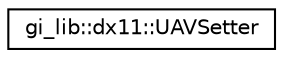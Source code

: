 digraph "Graphical Class Hierarchy"
{
  edge [fontname="Helvetica",fontsize="10",labelfontname="Helvetica",labelfontsize="10"];
  node [fontname="Helvetica",fontsize="10",shape=record];
  rankdir="LR";
  Node1 [label="gi_lib::dx11::UAVSetter",height=0.2,width=0.4,color="black", fillcolor="white", style="filled",URL="$classgi__lib_1_1dx11_1_1_u_a_v_setter.html",tooltip="Functor used to set an unordered access view to a shader state in a given slot. "];
}
